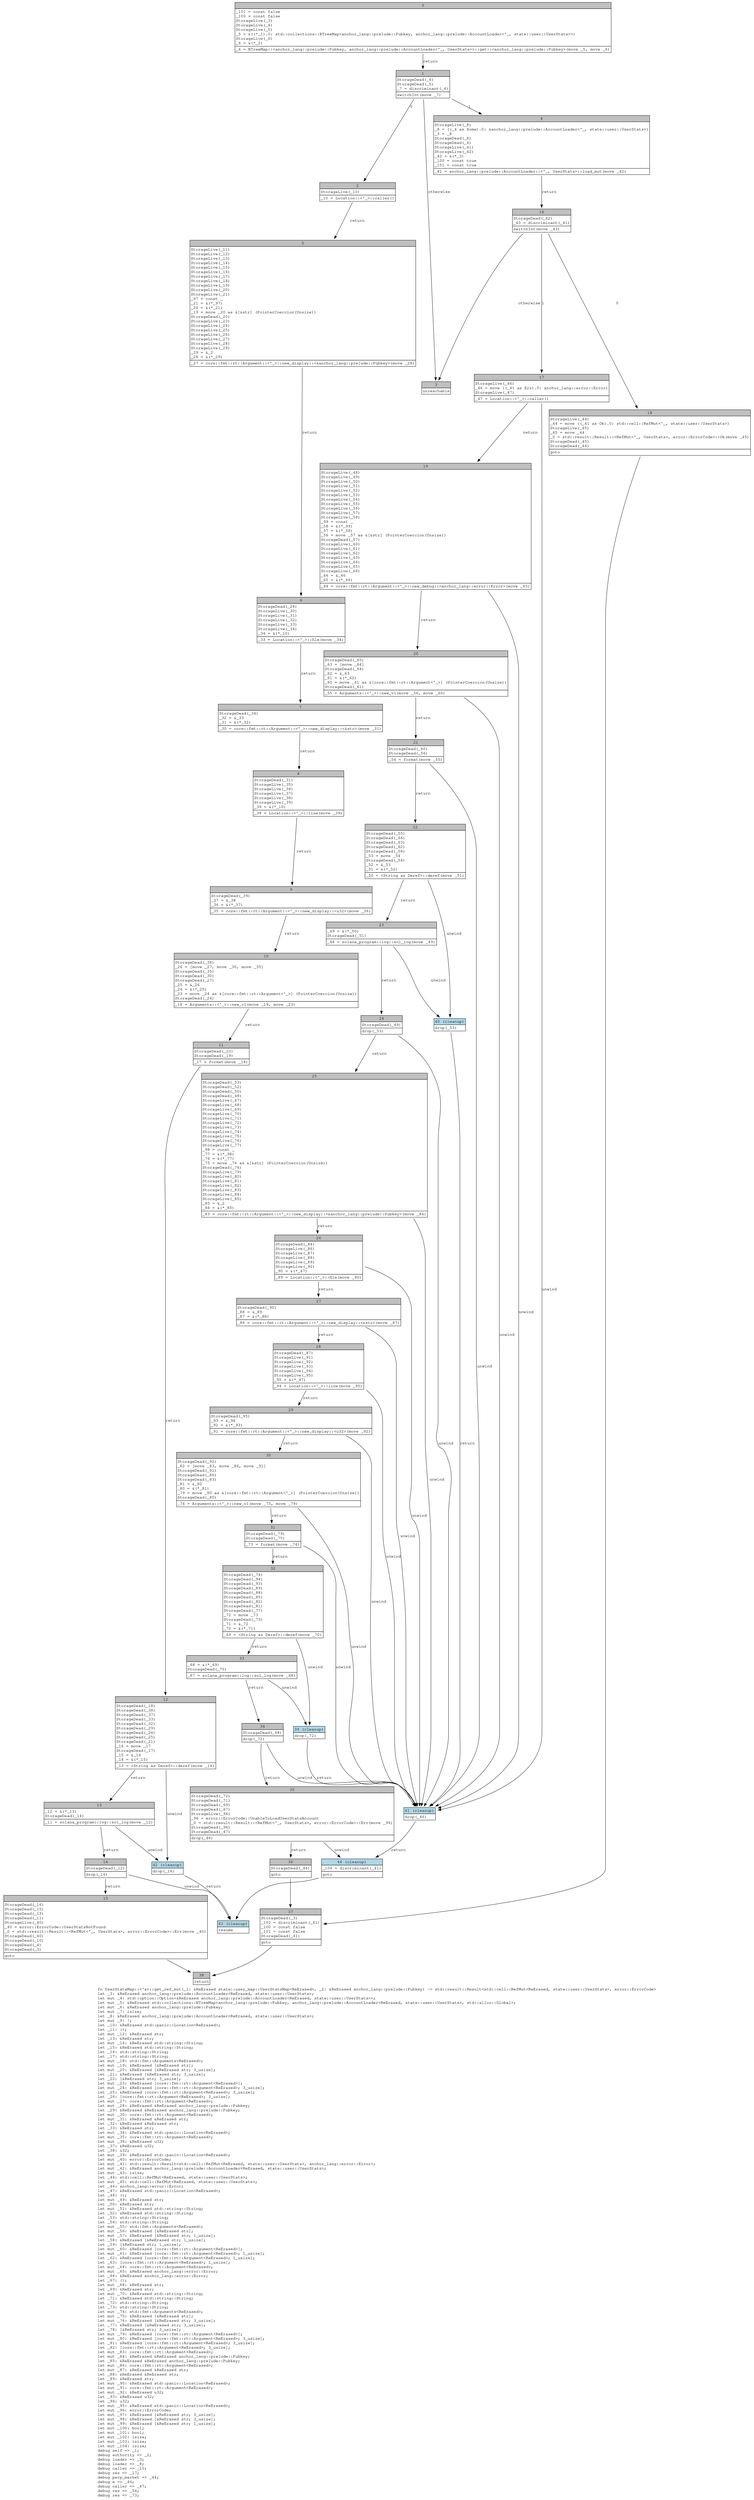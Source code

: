 digraph Mir_0_4491 {
    graph [fontname="Courier, monospace"];
    node [fontname="Courier, monospace"];
    edge [fontname="Courier, monospace"];
    label=<fn UserStatsMap::&lt;'a&gt;::get_ref_mut(_1: &amp;ReErased state::user_map::UserStatsMap&lt;ReErased&gt;, _2: &amp;ReErased anchor_lang::prelude::Pubkey) -&gt; std::result::Result&lt;std::cell::RefMut&lt;ReErased, state::user::UserStats&gt;, error::ErrorCode&gt;<br align="left"/>let _3: &amp;ReErased anchor_lang::prelude::AccountLoader&lt;ReErased, state::user::UserStats&gt;;<br align="left"/>let mut _4: std::option::Option&lt;&amp;ReErased anchor_lang::prelude::AccountLoader&lt;ReErased, state::user::UserStats&gt;&gt;;<br align="left"/>let mut _5: &amp;ReErased std::collections::BTreeMap&lt;anchor_lang::prelude::Pubkey, anchor_lang::prelude::AccountLoader&lt;ReErased, state::user::UserStats&gt;, std::alloc::Global&gt;;<br align="left"/>let mut _6: &amp;ReErased anchor_lang::prelude::Pubkey;<br align="left"/>let mut _7: isize;<br align="left"/>let _8: &amp;ReErased anchor_lang::prelude::AccountLoader&lt;ReErased, state::user::UserStats&gt;;<br align="left"/>let mut _9: !;<br align="left"/>let _10: &amp;ReErased std::panic::Location&lt;ReErased&gt;;<br align="left"/>let _11: ();<br align="left"/>let mut _12: &amp;ReErased str;<br align="left"/>let _13: &amp;ReErased str;<br align="left"/>let mut _14: &amp;ReErased std::string::String;<br align="left"/>let _15: &amp;ReErased std::string::String;<br align="left"/>let _16: std::string::String;<br align="left"/>let _17: std::string::String;<br align="left"/>let mut _18: std::fmt::Arguments&lt;ReErased&gt;;<br align="left"/>let mut _19: &amp;ReErased [&amp;ReErased str];<br align="left"/>let mut _20: &amp;ReErased [&amp;ReErased str; 3_usize];<br align="left"/>let _21: &amp;ReErased [&amp;ReErased str; 3_usize];<br align="left"/>let _22: [&amp;ReErased str; 3_usize];<br align="left"/>let mut _23: &amp;ReErased [core::fmt::rt::Argument&lt;ReErased&gt;];<br align="left"/>let mut _24: &amp;ReErased [core::fmt::rt::Argument&lt;ReErased&gt;; 3_usize];<br align="left"/>let _25: &amp;ReErased [core::fmt::rt::Argument&lt;ReErased&gt;; 3_usize];<br align="left"/>let _26: [core::fmt::rt::Argument&lt;ReErased&gt;; 3_usize];<br align="left"/>let mut _27: core::fmt::rt::Argument&lt;ReErased&gt;;<br align="left"/>let mut _28: &amp;ReErased &amp;ReErased anchor_lang::prelude::Pubkey;<br align="left"/>let _29: &amp;ReErased &amp;ReErased anchor_lang::prelude::Pubkey;<br align="left"/>let mut _30: core::fmt::rt::Argument&lt;ReErased&gt;;<br align="left"/>let mut _31: &amp;ReErased &amp;ReErased str;<br align="left"/>let _32: &amp;ReErased &amp;ReErased str;<br align="left"/>let _33: &amp;ReErased str;<br align="left"/>let mut _34: &amp;ReErased std::panic::Location&lt;ReErased&gt;;<br align="left"/>let mut _35: core::fmt::rt::Argument&lt;ReErased&gt;;<br align="left"/>let mut _36: &amp;ReErased u32;<br align="left"/>let _37: &amp;ReErased u32;<br align="left"/>let _38: u32;<br align="left"/>let mut _39: &amp;ReErased std::panic::Location&lt;ReErased&gt;;<br align="left"/>let mut _40: error::ErrorCode;<br align="left"/>let mut _41: std::result::Result&lt;std::cell::RefMut&lt;ReErased, state::user::UserStats&gt;, anchor_lang::error::Error&gt;;<br align="left"/>let mut _42: &amp;ReErased anchor_lang::prelude::AccountLoader&lt;ReErased, state::user::UserStats&gt;;<br align="left"/>let mut _43: isize;<br align="left"/>let _44: std::cell::RefMut&lt;ReErased, state::user::UserStats&gt;;<br align="left"/>let mut _45: std::cell::RefMut&lt;ReErased, state::user::UserStats&gt;;<br align="left"/>let _46: anchor_lang::error::Error;<br align="left"/>let _47: &amp;ReErased std::panic::Location&lt;ReErased&gt;;<br align="left"/>let _48: ();<br align="left"/>let mut _49: &amp;ReErased str;<br align="left"/>let _50: &amp;ReErased str;<br align="left"/>let mut _51: &amp;ReErased std::string::String;<br align="left"/>let _52: &amp;ReErased std::string::String;<br align="left"/>let _53: std::string::String;<br align="left"/>let _54: std::string::String;<br align="left"/>let mut _55: std::fmt::Arguments&lt;ReErased&gt;;<br align="left"/>let mut _56: &amp;ReErased [&amp;ReErased str];<br align="left"/>let mut _57: &amp;ReErased [&amp;ReErased str; 1_usize];<br align="left"/>let _58: &amp;ReErased [&amp;ReErased str; 1_usize];<br align="left"/>let _59: [&amp;ReErased str; 1_usize];<br align="left"/>let mut _60: &amp;ReErased [core::fmt::rt::Argument&lt;ReErased&gt;];<br align="left"/>let mut _61: &amp;ReErased [core::fmt::rt::Argument&lt;ReErased&gt;; 1_usize];<br align="left"/>let _62: &amp;ReErased [core::fmt::rt::Argument&lt;ReErased&gt;; 1_usize];<br align="left"/>let _63: [core::fmt::rt::Argument&lt;ReErased&gt;; 1_usize];<br align="left"/>let mut _64: core::fmt::rt::Argument&lt;ReErased&gt;;<br align="left"/>let mut _65: &amp;ReErased anchor_lang::error::Error;<br align="left"/>let _66: &amp;ReErased anchor_lang::error::Error;<br align="left"/>let _67: ();<br align="left"/>let mut _68: &amp;ReErased str;<br align="left"/>let _69: &amp;ReErased str;<br align="left"/>let mut _70: &amp;ReErased std::string::String;<br align="left"/>let _71: &amp;ReErased std::string::String;<br align="left"/>let _72: std::string::String;<br align="left"/>let _73: std::string::String;<br align="left"/>let mut _74: std::fmt::Arguments&lt;ReErased&gt;;<br align="left"/>let mut _75: &amp;ReErased [&amp;ReErased str];<br align="left"/>let mut _76: &amp;ReErased [&amp;ReErased str; 3_usize];<br align="left"/>let _77: &amp;ReErased [&amp;ReErased str; 3_usize];<br align="left"/>let _78: [&amp;ReErased str; 3_usize];<br align="left"/>let mut _79: &amp;ReErased [core::fmt::rt::Argument&lt;ReErased&gt;];<br align="left"/>let mut _80: &amp;ReErased [core::fmt::rt::Argument&lt;ReErased&gt;; 3_usize];<br align="left"/>let _81: &amp;ReErased [core::fmt::rt::Argument&lt;ReErased&gt;; 3_usize];<br align="left"/>let _82: [core::fmt::rt::Argument&lt;ReErased&gt;; 3_usize];<br align="left"/>let mut _83: core::fmt::rt::Argument&lt;ReErased&gt;;<br align="left"/>let mut _84: &amp;ReErased &amp;ReErased anchor_lang::prelude::Pubkey;<br align="left"/>let _85: &amp;ReErased &amp;ReErased anchor_lang::prelude::Pubkey;<br align="left"/>let mut _86: core::fmt::rt::Argument&lt;ReErased&gt;;<br align="left"/>let mut _87: &amp;ReErased &amp;ReErased str;<br align="left"/>let _88: &amp;ReErased &amp;ReErased str;<br align="left"/>let _89: &amp;ReErased str;<br align="left"/>let mut _90: &amp;ReErased std::panic::Location&lt;ReErased&gt;;<br align="left"/>let mut _91: core::fmt::rt::Argument&lt;ReErased&gt;;<br align="left"/>let mut _92: &amp;ReErased u32;<br align="left"/>let _93: &amp;ReErased u32;<br align="left"/>let _94: u32;<br align="left"/>let mut _95: &amp;ReErased std::panic::Location&lt;ReErased&gt;;<br align="left"/>let mut _96: error::ErrorCode;<br align="left"/>let mut _97: &amp;ReErased [&amp;ReErased str; 3_usize];<br align="left"/>let mut _98: &amp;ReErased [&amp;ReErased str; 3_usize];<br align="left"/>let mut _99: &amp;ReErased [&amp;ReErased str; 1_usize];<br align="left"/>let mut _100: bool;<br align="left"/>let mut _101: bool;<br align="left"/>let mut _102: isize;<br align="left"/>let mut _103: isize;<br align="left"/>let mut _104: isize;<br align="left"/>debug self =&gt; _1;<br align="left"/>debug authority =&gt; _2;<br align="left"/>debug loader =&gt; _3;<br align="left"/>debug loader =&gt; _8;<br align="left"/>debug caller =&gt; _10;<br align="left"/>debug res =&gt; _17;<br align="left"/>debug perp_market =&gt; _44;<br align="left"/>debug e =&gt; _46;<br align="left"/>debug caller =&gt; _47;<br align="left"/>debug res =&gt; _54;<br align="left"/>debug res =&gt; _73;<br align="left"/>>;
    bb0__0_4491 [shape="none", label=<<table border="0" cellborder="1" cellspacing="0"><tr><td bgcolor="gray" align="center" colspan="1">0</td></tr><tr><td align="left" balign="left">_101 = const false<br/>_100 = const false<br/>StorageLive(_3)<br/>StorageLive(_4)<br/>StorageLive(_5)<br/>_5 = &amp;((*_1).0: std::collections::BTreeMap&lt;anchor_lang::prelude::Pubkey, anchor_lang::prelude::AccountLoader&lt;'_, state::user::UserStats&gt;&gt;)<br/>StorageLive(_6)<br/>_6 = &amp;(*_2)<br/></td></tr><tr><td align="left">_4 = BTreeMap::&lt;anchor_lang::prelude::Pubkey, anchor_lang::prelude::AccountLoader&lt;'_, UserStats&gt;&gt;::get::&lt;anchor_lang::prelude::Pubkey&gt;(move _5, move _6)</td></tr></table>>];
    bb1__0_4491 [shape="none", label=<<table border="0" cellborder="1" cellspacing="0"><tr><td bgcolor="gray" align="center" colspan="1">1</td></tr><tr><td align="left" balign="left">StorageDead(_6)<br/>StorageDead(_5)<br/>_7 = discriminant(_4)<br/></td></tr><tr><td align="left">switchInt(move _7)</td></tr></table>>];
    bb2__0_4491 [shape="none", label=<<table border="0" cellborder="1" cellspacing="0"><tr><td bgcolor="gray" align="center" colspan="1">2</td></tr><tr><td align="left" balign="left">StorageLive(_10)<br/></td></tr><tr><td align="left">_10 = Location::&lt;'_&gt;::caller()</td></tr></table>>];
    bb3__0_4491 [shape="none", label=<<table border="0" cellborder="1" cellspacing="0"><tr><td bgcolor="gray" align="center" colspan="1">3</td></tr><tr><td align="left">unreachable</td></tr></table>>];
    bb4__0_4491 [shape="none", label=<<table border="0" cellborder="1" cellspacing="0"><tr><td bgcolor="gray" align="center" colspan="1">4</td></tr><tr><td align="left" balign="left">StorageLive(_8)<br/>_8 = ((_4 as Some).0: &amp;anchor_lang::prelude::AccountLoader&lt;'_, state::user::UserStats&gt;)<br/>_3 = _8<br/>StorageDead(_8)<br/>StorageDead(_4)<br/>StorageLive(_41)<br/>StorageLive(_42)<br/>_42 = &amp;(*_3)<br/>_100 = const true<br/>_101 = const true<br/></td></tr><tr><td align="left">_41 = anchor_lang::prelude::AccountLoader::&lt;'_, UserStats&gt;::load_mut(move _42)</td></tr></table>>];
    bb5__0_4491 [shape="none", label=<<table border="0" cellborder="1" cellspacing="0"><tr><td bgcolor="gray" align="center" colspan="1">5</td></tr><tr><td align="left" balign="left">StorageLive(_11)<br/>StorageLive(_12)<br/>StorageLive(_13)<br/>StorageLive(_14)<br/>StorageLive(_15)<br/>StorageLive(_16)<br/>StorageLive(_17)<br/>StorageLive(_18)<br/>StorageLive(_19)<br/>StorageLive(_20)<br/>StorageLive(_21)<br/>_97 = const _<br/>_21 = &amp;(*_97)<br/>_20 = &amp;(*_21)<br/>_19 = move _20 as &amp;[&amp;str] (PointerCoercion(Unsize))<br/>StorageDead(_20)<br/>StorageLive(_23)<br/>StorageLive(_24)<br/>StorageLive(_25)<br/>StorageLive(_26)<br/>StorageLive(_27)<br/>StorageLive(_28)<br/>StorageLive(_29)<br/>_29 = &amp;_2<br/>_28 = &amp;(*_29)<br/></td></tr><tr><td align="left">_27 = core::fmt::rt::Argument::&lt;'_&gt;::new_display::&lt;&amp;anchor_lang::prelude::Pubkey&gt;(move _28)</td></tr></table>>];
    bb6__0_4491 [shape="none", label=<<table border="0" cellborder="1" cellspacing="0"><tr><td bgcolor="gray" align="center" colspan="1">6</td></tr><tr><td align="left" balign="left">StorageDead(_28)<br/>StorageLive(_30)<br/>StorageLive(_31)<br/>StorageLive(_32)<br/>StorageLive(_33)<br/>StorageLive(_34)<br/>_34 = &amp;(*_10)<br/></td></tr><tr><td align="left">_33 = Location::&lt;'_&gt;::file(move _34)</td></tr></table>>];
    bb7__0_4491 [shape="none", label=<<table border="0" cellborder="1" cellspacing="0"><tr><td bgcolor="gray" align="center" colspan="1">7</td></tr><tr><td align="left" balign="left">StorageDead(_34)<br/>_32 = &amp;_33<br/>_31 = &amp;(*_32)<br/></td></tr><tr><td align="left">_30 = core::fmt::rt::Argument::&lt;'_&gt;::new_display::&lt;&amp;str&gt;(move _31)</td></tr></table>>];
    bb8__0_4491 [shape="none", label=<<table border="0" cellborder="1" cellspacing="0"><tr><td bgcolor="gray" align="center" colspan="1">8</td></tr><tr><td align="left" balign="left">StorageDead(_31)<br/>StorageLive(_35)<br/>StorageLive(_36)<br/>StorageLive(_37)<br/>StorageLive(_38)<br/>StorageLive(_39)<br/>_39 = &amp;(*_10)<br/></td></tr><tr><td align="left">_38 = Location::&lt;'_&gt;::line(move _39)</td></tr></table>>];
    bb9__0_4491 [shape="none", label=<<table border="0" cellborder="1" cellspacing="0"><tr><td bgcolor="gray" align="center" colspan="1">9</td></tr><tr><td align="left" balign="left">StorageDead(_39)<br/>_37 = &amp;_38<br/>_36 = &amp;(*_37)<br/></td></tr><tr><td align="left">_35 = core::fmt::rt::Argument::&lt;'_&gt;::new_display::&lt;u32&gt;(move _36)</td></tr></table>>];
    bb10__0_4491 [shape="none", label=<<table border="0" cellborder="1" cellspacing="0"><tr><td bgcolor="gray" align="center" colspan="1">10</td></tr><tr><td align="left" balign="left">StorageDead(_36)<br/>_26 = [move _27, move _30, move _35]<br/>StorageDead(_35)<br/>StorageDead(_30)<br/>StorageDead(_27)<br/>_25 = &amp;_26<br/>_24 = &amp;(*_25)<br/>_23 = move _24 as &amp;[core::fmt::rt::Argument&lt;'_&gt;] (PointerCoercion(Unsize))<br/>StorageDead(_24)<br/></td></tr><tr><td align="left">_18 = Arguments::&lt;'_&gt;::new_v1(move _19, move _23)</td></tr></table>>];
    bb11__0_4491 [shape="none", label=<<table border="0" cellborder="1" cellspacing="0"><tr><td bgcolor="gray" align="center" colspan="1">11</td></tr><tr><td align="left" balign="left">StorageDead(_23)<br/>StorageDead(_19)<br/></td></tr><tr><td align="left">_17 = format(move _18)</td></tr></table>>];
    bb12__0_4491 [shape="none", label=<<table border="0" cellborder="1" cellspacing="0"><tr><td bgcolor="gray" align="center" colspan="1">12</td></tr><tr><td align="left" balign="left">StorageDead(_18)<br/>StorageDead(_38)<br/>StorageDead(_37)<br/>StorageDead(_33)<br/>StorageDead(_32)<br/>StorageDead(_29)<br/>StorageDead(_26)<br/>StorageDead(_25)<br/>StorageDead(_21)<br/>_16 = move _17<br/>StorageDead(_17)<br/>_15 = &amp;_16<br/>_14 = &amp;(*_15)<br/></td></tr><tr><td align="left">_13 = &lt;String as Deref&gt;::deref(move _14)</td></tr></table>>];
    bb13__0_4491 [shape="none", label=<<table border="0" cellborder="1" cellspacing="0"><tr><td bgcolor="gray" align="center" colspan="1">13</td></tr><tr><td align="left" balign="left">_12 = &amp;(*_13)<br/>StorageDead(_14)<br/></td></tr><tr><td align="left">_11 = solana_program::log::sol_log(move _12)</td></tr></table>>];
    bb14__0_4491 [shape="none", label=<<table border="0" cellborder="1" cellspacing="0"><tr><td bgcolor="gray" align="center" colspan="1">14</td></tr><tr><td align="left" balign="left">StorageDead(_12)<br/></td></tr><tr><td align="left">drop(_16)</td></tr></table>>];
    bb15__0_4491 [shape="none", label=<<table border="0" cellborder="1" cellspacing="0"><tr><td bgcolor="gray" align="center" colspan="1">15</td></tr><tr><td align="left" balign="left">StorageDead(_16)<br/>StorageDead(_15)<br/>StorageDead(_13)<br/>StorageDead(_11)<br/>StorageLive(_40)<br/>_40 = error::ErrorCode::UserStatsNotFound<br/>_0 = std::result::Result::&lt;RefMut&lt;'_, UserStats&gt;, error::ErrorCode&gt;::Err(move _40)<br/>StorageDead(_40)<br/>StorageDead(_10)<br/>StorageDead(_4)<br/>StorageDead(_3)<br/></td></tr><tr><td align="left">goto</td></tr></table>>];
    bb16__0_4491 [shape="none", label=<<table border="0" cellborder="1" cellspacing="0"><tr><td bgcolor="gray" align="center" colspan="1">16</td></tr><tr><td align="left" balign="left">StorageDead(_42)<br/>_43 = discriminant(_41)<br/></td></tr><tr><td align="left">switchInt(move _43)</td></tr></table>>];
    bb17__0_4491 [shape="none", label=<<table border="0" cellborder="1" cellspacing="0"><tr><td bgcolor="gray" align="center" colspan="1">17</td></tr><tr><td align="left" balign="left">StorageLive(_46)<br/>_46 = move ((_41 as Err).0: anchor_lang::error::Error)<br/>StorageLive(_47)<br/></td></tr><tr><td align="left">_47 = Location::&lt;'_&gt;::caller()</td></tr></table>>];
    bb18__0_4491 [shape="none", label=<<table border="0" cellborder="1" cellspacing="0"><tr><td bgcolor="gray" align="center" colspan="1">18</td></tr><tr><td align="left" balign="left">StorageLive(_44)<br/>_44 = move ((_41 as Ok).0: std::cell::RefMut&lt;'_, state::user::UserStats&gt;)<br/>StorageLive(_45)<br/>_45 = move _44<br/>_0 = std::result::Result::&lt;RefMut&lt;'_, UserStats&gt;, error::ErrorCode&gt;::Ok(move _45)<br/>StorageDead(_45)<br/>StorageDead(_44)<br/></td></tr><tr><td align="left">goto</td></tr></table>>];
    bb19__0_4491 [shape="none", label=<<table border="0" cellborder="1" cellspacing="0"><tr><td bgcolor="gray" align="center" colspan="1">19</td></tr><tr><td align="left" balign="left">StorageLive(_48)<br/>StorageLive(_49)<br/>StorageLive(_50)<br/>StorageLive(_51)<br/>StorageLive(_52)<br/>StorageLive(_53)<br/>StorageLive(_54)<br/>StorageLive(_55)<br/>StorageLive(_56)<br/>StorageLive(_57)<br/>StorageLive(_58)<br/>_99 = const _<br/>_58 = &amp;(*_99)<br/>_57 = &amp;(*_58)<br/>_56 = move _57 as &amp;[&amp;str] (PointerCoercion(Unsize))<br/>StorageDead(_57)<br/>StorageLive(_60)<br/>StorageLive(_61)<br/>StorageLive(_62)<br/>StorageLive(_63)<br/>StorageLive(_64)<br/>StorageLive(_65)<br/>StorageLive(_66)<br/>_66 = &amp;_46<br/>_65 = &amp;(*_66)<br/></td></tr><tr><td align="left">_64 = core::fmt::rt::Argument::&lt;'_&gt;::new_debug::&lt;anchor_lang::error::Error&gt;(move _65)</td></tr></table>>];
    bb20__0_4491 [shape="none", label=<<table border="0" cellborder="1" cellspacing="0"><tr><td bgcolor="gray" align="center" colspan="1">20</td></tr><tr><td align="left" balign="left">StorageDead(_65)<br/>_63 = [move _64]<br/>StorageDead(_64)<br/>_62 = &amp;_63<br/>_61 = &amp;(*_62)<br/>_60 = move _61 as &amp;[core::fmt::rt::Argument&lt;'_&gt;] (PointerCoercion(Unsize))<br/>StorageDead(_61)<br/></td></tr><tr><td align="left">_55 = Arguments::&lt;'_&gt;::new_v1(move _56, move _60)</td></tr></table>>];
    bb21__0_4491 [shape="none", label=<<table border="0" cellborder="1" cellspacing="0"><tr><td bgcolor="gray" align="center" colspan="1">21</td></tr><tr><td align="left" balign="left">StorageDead(_60)<br/>StorageDead(_56)<br/></td></tr><tr><td align="left">_54 = format(move _55)</td></tr></table>>];
    bb22__0_4491 [shape="none", label=<<table border="0" cellborder="1" cellspacing="0"><tr><td bgcolor="gray" align="center" colspan="1">22</td></tr><tr><td align="left" balign="left">StorageDead(_55)<br/>StorageDead(_66)<br/>StorageDead(_63)<br/>StorageDead(_62)<br/>StorageDead(_58)<br/>_53 = move _54<br/>StorageDead(_54)<br/>_52 = &amp;_53<br/>_51 = &amp;(*_52)<br/></td></tr><tr><td align="left">_50 = &lt;String as Deref&gt;::deref(move _51)</td></tr></table>>];
    bb23__0_4491 [shape="none", label=<<table border="0" cellborder="1" cellspacing="0"><tr><td bgcolor="gray" align="center" colspan="1">23</td></tr><tr><td align="left" balign="left">_49 = &amp;(*_50)<br/>StorageDead(_51)<br/></td></tr><tr><td align="left">_48 = solana_program::log::sol_log(move _49)</td></tr></table>>];
    bb24__0_4491 [shape="none", label=<<table border="0" cellborder="1" cellspacing="0"><tr><td bgcolor="gray" align="center" colspan="1">24</td></tr><tr><td align="left" balign="left">StorageDead(_49)<br/></td></tr><tr><td align="left">drop(_53)</td></tr></table>>];
    bb25__0_4491 [shape="none", label=<<table border="0" cellborder="1" cellspacing="0"><tr><td bgcolor="gray" align="center" colspan="1">25</td></tr><tr><td align="left" balign="left">StorageDead(_53)<br/>StorageDead(_52)<br/>StorageDead(_50)<br/>StorageDead(_48)<br/>StorageLive(_67)<br/>StorageLive(_68)<br/>StorageLive(_69)<br/>StorageLive(_70)<br/>StorageLive(_71)<br/>StorageLive(_72)<br/>StorageLive(_73)<br/>StorageLive(_74)<br/>StorageLive(_75)<br/>StorageLive(_76)<br/>StorageLive(_77)<br/>_98 = const _<br/>_77 = &amp;(*_98)<br/>_76 = &amp;(*_77)<br/>_75 = move _76 as &amp;[&amp;str] (PointerCoercion(Unsize))<br/>StorageDead(_76)<br/>StorageLive(_79)<br/>StorageLive(_80)<br/>StorageLive(_81)<br/>StorageLive(_82)<br/>StorageLive(_83)<br/>StorageLive(_84)<br/>StorageLive(_85)<br/>_85 = &amp;_2<br/>_84 = &amp;(*_85)<br/></td></tr><tr><td align="left">_83 = core::fmt::rt::Argument::&lt;'_&gt;::new_display::&lt;&amp;anchor_lang::prelude::Pubkey&gt;(move _84)</td></tr></table>>];
    bb26__0_4491 [shape="none", label=<<table border="0" cellborder="1" cellspacing="0"><tr><td bgcolor="gray" align="center" colspan="1">26</td></tr><tr><td align="left" balign="left">StorageDead(_84)<br/>StorageLive(_86)<br/>StorageLive(_87)<br/>StorageLive(_88)<br/>StorageLive(_89)<br/>StorageLive(_90)<br/>_90 = &amp;(*_47)<br/></td></tr><tr><td align="left">_89 = Location::&lt;'_&gt;::file(move _90)</td></tr></table>>];
    bb27__0_4491 [shape="none", label=<<table border="0" cellborder="1" cellspacing="0"><tr><td bgcolor="gray" align="center" colspan="1">27</td></tr><tr><td align="left" balign="left">StorageDead(_90)<br/>_88 = &amp;_89<br/>_87 = &amp;(*_88)<br/></td></tr><tr><td align="left">_86 = core::fmt::rt::Argument::&lt;'_&gt;::new_display::&lt;&amp;str&gt;(move _87)</td></tr></table>>];
    bb28__0_4491 [shape="none", label=<<table border="0" cellborder="1" cellspacing="0"><tr><td bgcolor="gray" align="center" colspan="1">28</td></tr><tr><td align="left" balign="left">StorageDead(_87)<br/>StorageLive(_91)<br/>StorageLive(_92)<br/>StorageLive(_93)<br/>StorageLive(_94)<br/>StorageLive(_95)<br/>_95 = &amp;(*_47)<br/></td></tr><tr><td align="left">_94 = Location::&lt;'_&gt;::line(move _95)</td></tr></table>>];
    bb29__0_4491 [shape="none", label=<<table border="0" cellborder="1" cellspacing="0"><tr><td bgcolor="gray" align="center" colspan="1">29</td></tr><tr><td align="left" balign="left">StorageDead(_95)<br/>_93 = &amp;_94<br/>_92 = &amp;(*_93)<br/></td></tr><tr><td align="left">_91 = core::fmt::rt::Argument::&lt;'_&gt;::new_display::&lt;u32&gt;(move _92)</td></tr></table>>];
    bb30__0_4491 [shape="none", label=<<table border="0" cellborder="1" cellspacing="0"><tr><td bgcolor="gray" align="center" colspan="1">30</td></tr><tr><td align="left" balign="left">StorageDead(_92)<br/>_82 = [move _83, move _86, move _91]<br/>StorageDead(_91)<br/>StorageDead(_86)<br/>StorageDead(_83)<br/>_81 = &amp;_82<br/>_80 = &amp;(*_81)<br/>_79 = move _80 as &amp;[core::fmt::rt::Argument&lt;'_&gt;] (PointerCoercion(Unsize))<br/>StorageDead(_80)<br/></td></tr><tr><td align="left">_74 = Arguments::&lt;'_&gt;::new_v1(move _75, move _79)</td></tr></table>>];
    bb31__0_4491 [shape="none", label=<<table border="0" cellborder="1" cellspacing="0"><tr><td bgcolor="gray" align="center" colspan="1">31</td></tr><tr><td align="left" balign="left">StorageDead(_79)<br/>StorageDead(_75)<br/></td></tr><tr><td align="left">_73 = format(move _74)</td></tr></table>>];
    bb32__0_4491 [shape="none", label=<<table border="0" cellborder="1" cellspacing="0"><tr><td bgcolor="gray" align="center" colspan="1">32</td></tr><tr><td align="left" balign="left">StorageDead(_74)<br/>StorageDead(_94)<br/>StorageDead(_93)<br/>StorageDead(_89)<br/>StorageDead(_88)<br/>StorageDead(_85)<br/>StorageDead(_82)<br/>StorageDead(_81)<br/>StorageDead(_77)<br/>_72 = move _73<br/>StorageDead(_73)<br/>_71 = &amp;_72<br/>_70 = &amp;(*_71)<br/></td></tr><tr><td align="left">_69 = &lt;String as Deref&gt;::deref(move _70)</td></tr></table>>];
    bb33__0_4491 [shape="none", label=<<table border="0" cellborder="1" cellspacing="0"><tr><td bgcolor="gray" align="center" colspan="1">33</td></tr><tr><td align="left" balign="left">_68 = &amp;(*_69)<br/>StorageDead(_70)<br/></td></tr><tr><td align="left">_67 = solana_program::log::sol_log(move _68)</td></tr></table>>];
    bb34__0_4491 [shape="none", label=<<table border="0" cellborder="1" cellspacing="0"><tr><td bgcolor="gray" align="center" colspan="1">34</td></tr><tr><td align="left" balign="left">StorageDead(_68)<br/></td></tr><tr><td align="left">drop(_72)</td></tr></table>>];
    bb35__0_4491 [shape="none", label=<<table border="0" cellborder="1" cellspacing="0"><tr><td bgcolor="gray" align="center" colspan="1">35</td></tr><tr><td align="left" balign="left">StorageDead(_72)<br/>StorageDead(_71)<br/>StorageDead(_69)<br/>StorageDead(_67)<br/>StorageLive(_96)<br/>_96 = error::ErrorCode::UnableToLoadUserStatsAccount<br/>_0 = std::result::Result::&lt;RefMut&lt;'_, UserStats&gt;, error::ErrorCode&gt;::Err(move _96)<br/>StorageDead(_96)<br/>StorageDead(_47)<br/></td></tr><tr><td align="left">drop(_46)</td></tr></table>>];
    bb36__0_4491 [shape="none", label=<<table border="0" cellborder="1" cellspacing="0"><tr><td bgcolor="gray" align="center" colspan="1">36</td></tr><tr><td align="left" balign="left">StorageDead(_46)<br/></td></tr><tr><td align="left">goto</td></tr></table>>];
    bb37__0_4491 [shape="none", label=<<table border="0" cellborder="1" cellspacing="0"><tr><td bgcolor="gray" align="center" colspan="1">37</td></tr><tr><td align="left" balign="left">StorageDead(_3)<br/>_102 = discriminant(_41)<br/>_100 = const false<br/>_101 = const false<br/>StorageDead(_41)<br/></td></tr><tr><td align="left">goto</td></tr></table>>];
    bb38__0_4491 [shape="none", label=<<table border="0" cellborder="1" cellspacing="0"><tr><td bgcolor="gray" align="center" colspan="1">38</td></tr><tr><td align="left">return</td></tr></table>>];
    bb39__0_4491 [shape="none", label=<<table border="0" cellborder="1" cellspacing="0"><tr><td bgcolor="lightblue" align="center" colspan="1">39 (cleanup)</td></tr><tr><td align="left">drop(_72)</td></tr></table>>];
    bb40__0_4491 [shape="none", label=<<table border="0" cellborder="1" cellspacing="0"><tr><td bgcolor="lightblue" align="center" colspan="1">40 (cleanup)</td></tr><tr><td align="left">drop(_53)</td></tr></table>>];
    bb41__0_4491 [shape="none", label=<<table border="0" cellborder="1" cellspacing="0"><tr><td bgcolor="lightblue" align="center" colspan="1">41 (cleanup)</td></tr><tr><td align="left">drop(_46)</td></tr></table>>];
    bb42__0_4491 [shape="none", label=<<table border="0" cellborder="1" cellspacing="0"><tr><td bgcolor="lightblue" align="center" colspan="1">42 (cleanup)</td></tr><tr><td align="left">drop(_16)</td></tr></table>>];
    bb43__0_4491 [shape="none", label=<<table border="0" cellborder="1" cellspacing="0"><tr><td bgcolor="lightblue" align="center" colspan="1">43 (cleanup)</td></tr><tr><td align="left">resume</td></tr></table>>];
    bb44__0_4491 [shape="none", label=<<table border="0" cellborder="1" cellspacing="0"><tr><td bgcolor="lightblue" align="center" colspan="1">44 (cleanup)</td></tr><tr><td align="left" balign="left">_104 = discriminant(_41)<br/></td></tr><tr><td align="left">goto</td></tr></table>>];
    bb0__0_4491 -> bb1__0_4491 [label="return"];
    bb1__0_4491 -> bb2__0_4491 [label="0"];
    bb1__0_4491 -> bb4__0_4491 [label="1"];
    bb1__0_4491 -> bb3__0_4491 [label="otherwise"];
    bb2__0_4491 -> bb5__0_4491 [label="return"];
    bb4__0_4491 -> bb16__0_4491 [label="return"];
    bb5__0_4491 -> bb6__0_4491 [label="return"];
    bb6__0_4491 -> bb7__0_4491 [label="return"];
    bb7__0_4491 -> bb8__0_4491 [label="return"];
    bb8__0_4491 -> bb9__0_4491 [label="return"];
    bb9__0_4491 -> bb10__0_4491 [label="return"];
    bb10__0_4491 -> bb11__0_4491 [label="return"];
    bb11__0_4491 -> bb12__0_4491 [label="return"];
    bb12__0_4491 -> bb13__0_4491 [label="return"];
    bb12__0_4491 -> bb42__0_4491 [label="unwind"];
    bb13__0_4491 -> bb14__0_4491 [label="return"];
    bb13__0_4491 -> bb42__0_4491 [label="unwind"];
    bb14__0_4491 -> bb15__0_4491 [label="return"];
    bb14__0_4491 -> bb43__0_4491 [label="unwind"];
    bb15__0_4491 -> bb38__0_4491 [label=""];
    bb16__0_4491 -> bb18__0_4491 [label="0"];
    bb16__0_4491 -> bb17__0_4491 [label="1"];
    bb16__0_4491 -> bb3__0_4491 [label="otherwise"];
    bb17__0_4491 -> bb19__0_4491 [label="return"];
    bb17__0_4491 -> bb41__0_4491 [label="unwind"];
    bb18__0_4491 -> bb37__0_4491 [label=""];
    bb19__0_4491 -> bb20__0_4491 [label="return"];
    bb19__0_4491 -> bb41__0_4491 [label="unwind"];
    bb20__0_4491 -> bb21__0_4491 [label="return"];
    bb20__0_4491 -> bb41__0_4491 [label="unwind"];
    bb21__0_4491 -> bb22__0_4491 [label="return"];
    bb21__0_4491 -> bb41__0_4491 [label="unwind"];
    bb22__0_4491 -> bb23__0_4491 [label="return"];
    bb22__0_4491 -> bb40__0_4491 [label="unwind"];
    bb23__0_4491 -> bb24__0_4491 [label="return"];
    bb23__0_4491 -> bb40__0_4491 [label="unwind"];
    bb24__0_4491 -> bb25__0_4491 [label="return"];
    bb24__0_4491 -> bb41__0_4491 [label="unwind"];
    bb25__0_4491 -> bb26__0_4491 [label="return"];
    bb25__0_4491 -> bb41__0_4491 [label="unwind"];
    bb26__0_4491 -> bb27__0_4491 [label="return"];
    bb26__0_4491 -> bb41__0_4491 [label="unwind"];
    bb27__0_4491 -> bb28__0_4491 [label="return"];
    bb27__0_4491 -> bb41__0_4491 [label="unwind"];
    bb28__0_4491 -> bb29__0_4491 [label="return"];
    bb28__0_4491 -> bb41__0_4491 [label="unwind"];
    bb29__0_4491 -> bb30__0_4491 [label="return"];
    bb29__0_4491 -> bb41__0_4491 [label="unwind"];
    bb30__0_4491 -> bb31__0_4491 [label="return"];
    bb30__0_4491 -> bb41__0_4491 [label="unwind"];
    bb31__0_4491 -> bb32__0_4491 [label="return"];
    bb31__0_4491 -> bb41__0_4491 [label="unwind"];
    bb32__0_4491 -> bb33__0_4491 [label="return"];
    bb32__0_4491 -> bb39__0_4491 [label="unwind"];
    bb33__0_4491 -> bb34__0_4491 [label="return"];
    bb33__0_4491 -> bb39__0_4491 [label="unwind"];
    bb34__0_4491 -> bb35__0_4491 [label="return"];
    bb34__0_4491 -> bb41__0_4491 [label="unwind"];
    bb35__0_4491 -> bb36__0_4491 [label="return"];
    bb35__0_4491 -> bb44__0_4491 [label="unwind"];
    bb36__0_4491 -> bb37__0_4491 [label=""];
    bb37__0_4491 -> bb38__0_4491 [label=""];
    bb39__0_4491 -> bb41__0_4491 [label="return"];
    bb40__0_4491 -> bb41__0_4491 [label="return"];
    bb41__0_4491 -> bb44__0_4491 [label="return"];
    bb42__0_4491 -> bb43__0_4491 [label="return"];
    bb44__0_4491 -> bb43__0_4491 [label=""];
}

